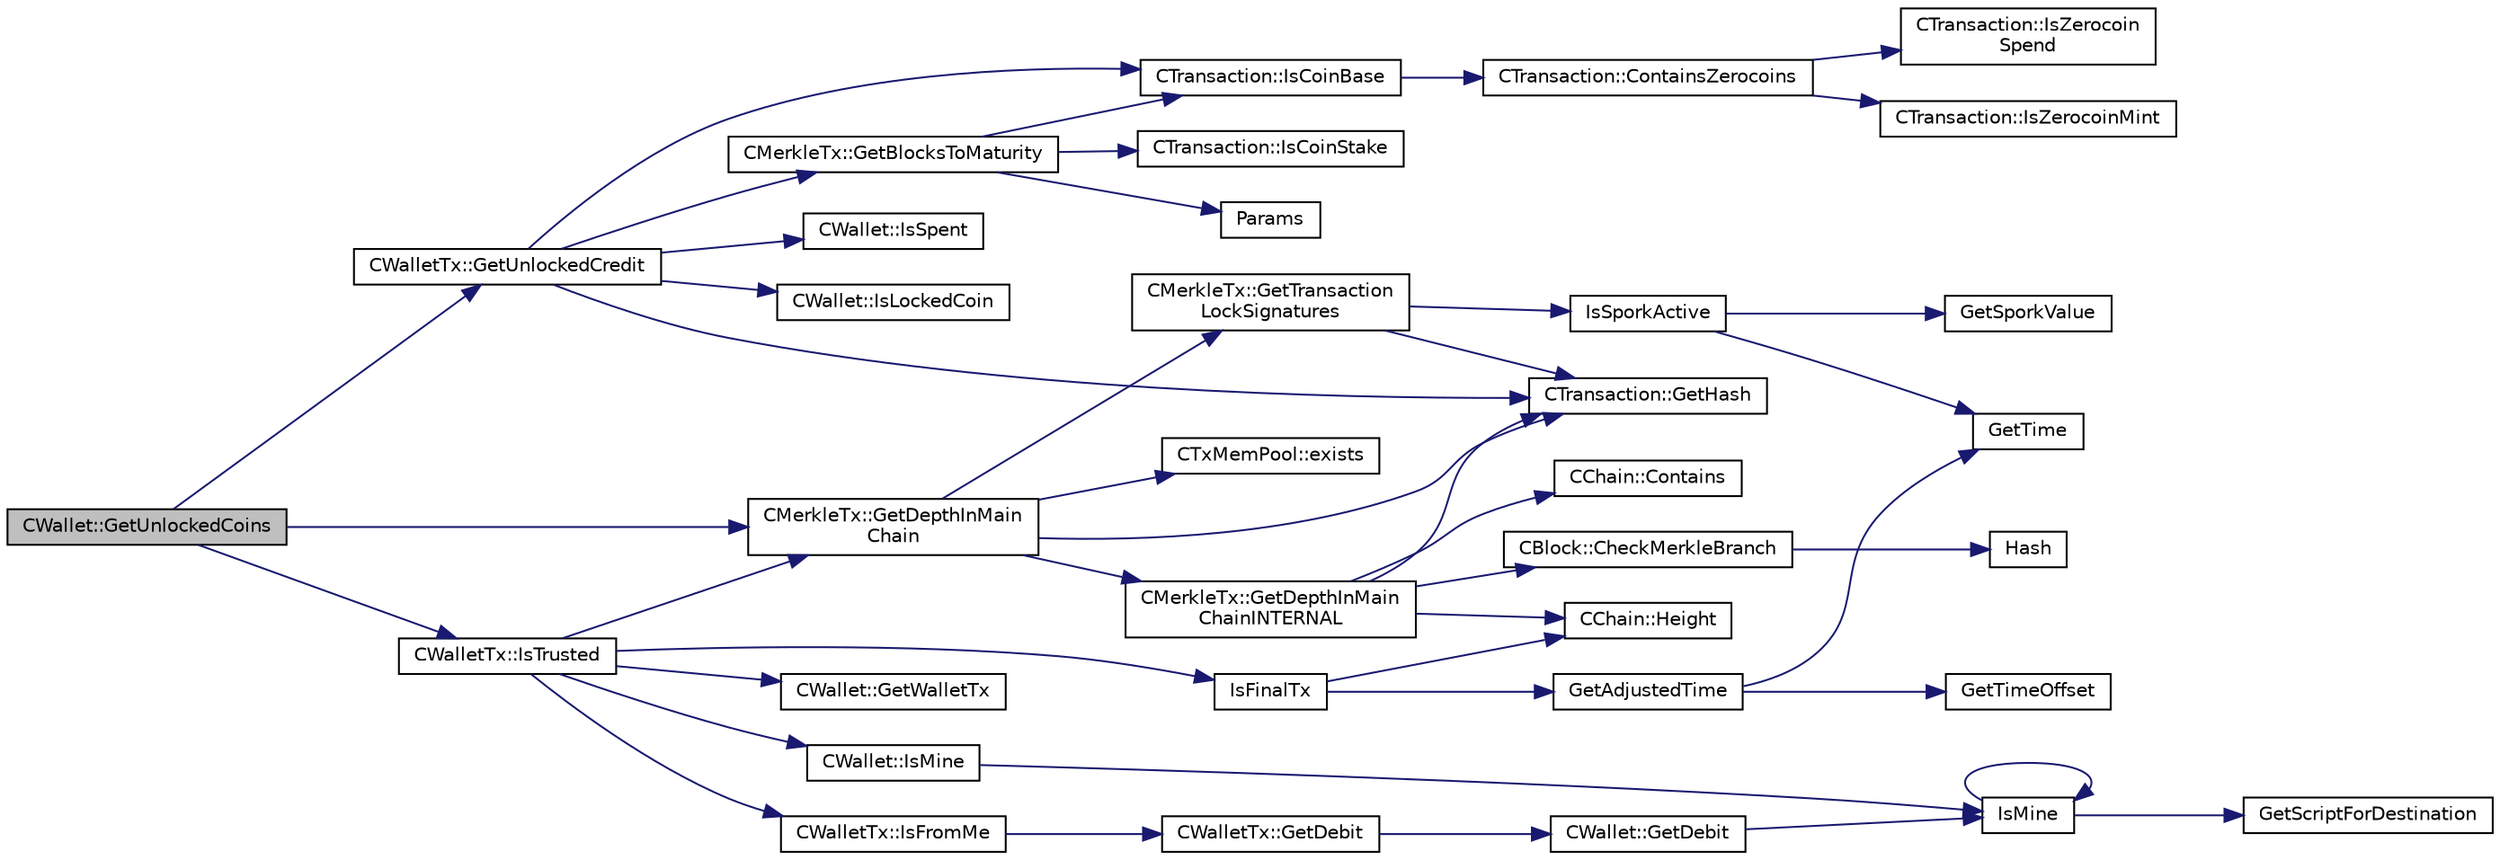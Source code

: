 digraph "CWallet::GetUnlockedCoins"
{
  edge [fontname="Helvetica",fontsize="10",labelfontname="Helvetica",labelfontsize="10"];
  node [fontname="Helvetica",fontsize="10",shape=record];
  rankdir="LR";
  Node922 [label="CWallet::GetUnlockedCoins",height=0.2,width=0.4,color="black", fillcolor="grey75", style="filled", fontcolor="black"];
  Node922 -> Node923 [color="midnightblue",fontsize="10",style="solid",fontname="Helvetica"];
  Node923 [label="CWalletTx::IsTrusted",height=0.2,width=0.4,color="black", fillcolor="white", style="filled",URL="$class_c_wallet_tx.html#a71efb0d5b5def8ae00a1d74b8741bfcb"];
  Node923 -> Node924 [color="midnightblue",fontsize="10",style="solid",fontname="Helvetica"];
  Node924 [label="IsFinalTx",height=0.2,width=0.4,color="black", fillcolor="white", style="filled",URL="$main_8cpp.html#adc332cd7ac94e639bb4239618341be19"];
  Node924 -> Node925 [color="midnightblue",fontsize="10",style="solid",fontname="Helvetica"];
  Node925 [label="CChain::Height",height=0.2,width=0.4,color="black", fillcolor="white", style="filled",URL="$class_c_chain.html#ad4758bc8872ce065a9579f77c3171d40",tooltip="Return the maximal height in the chain. "];
  Node924 -> Node926 [color="midnightblue",fontsize="10",style="solid",fontname="Helvetica"];
  Node926 [label="GetAdjustedTime",height=0.2,width=0.4,color="black", fillcolor="white", style="filled",URL="$timedata_8cpp.html#a09f81b9c7650f898cf3cf305b87547e6"];
  Node926 -> Node927 [color="midnightblue",fontsize="10",style="solid",fontname="Helvetica"];
  Node927 [label="GetTime",height=0.2,width=0.4,color="black", fillcolor="white", style="filled",URL="$utiltime_8cpp.html#a46fac5fba8ba905b5f9acb364f5d8c6f",tooltip="For unit testing. "];
  Node926 -> Node928 [color="midnightblue",fontsize="10",style="solid",fontname="Helvetica"];
  Node928 [label="GetTimeOffset",height=0.2,width=0.4,color="black", fillcolor="white", style="filled",URL="$timedata_8cpp.html#a50ca5344c75631267633f15cfe5e983e",tooltip="\"Never go to sea with two chronometers; take one or three.\" Our three time sources are: ..."];
  Node923 -> Node929 [color="midnightblue",fontsize="10",style="solid",fontname="Helvetica"];
  Node929 [label="CMerkleTx::GetDepthInMain\lChain",height=0.2,width=0.4,color="black", fillcolor="white", style="filled",URL="$class_c_merkle_tx.html#a5bf3a355593ecce5799de92d013149b1",tooltip="Return depth of transaction in blockchain: -1 : not in blockchain, and not in memory pool (conflicted..."];
  Node929 -> Node930 [color="midnightblue",fontsize="10",style="solid",fontname="Helvetica"];
  Node930 [label="CMerkleTx::GetDepthInMain\lChainINTERNAL",height=0.2,width=0.4,color="black", fillcolor="white", style="filled",URL="$class_c_merkle_tx.html#ada4285bcdc83c90dc5829d9902b1271c"];
  Node930 -> Node931 [color="midnightblue",fontsize="10",style="solid",fontname="Helvetica"];
  Node931 [label="CChain::Contains",height=0.2,width=0.4,color="black", fillcolor="white", style="filled",URL="$class_c_chain.html#af1786dc229c215dea7f727c11df2c8dc",tooltip="Efficiently check whether a block is present in this chain. "];
  Node930 -> Node932 [color="midnightblue",fontsize="10",style="solid",fontname="Helvetica"];
  Node932 [label="CBlock::CheckMerkleBranch",height=0.2,width=0.4,color="black", fillcolor="white", style="filled",URL="$class_c_block.html#a81684cf96f6fb6731c869865b80d1ccd"];
  Node932 -> Node933 [color="midnightblue",fontsize="10",style="solid",fontname="Helvetica"];
  Node933 [label="Hash",height=0.2,width=0.4,color="black", fillcolor="white", style="filled",URL="$hash_8h.html#a12c5e981d7f5f2850027fd5e932eff61",tooltip="Compute the 256-bit hash of a std::string. "];
  Node930 -> Node934 [color="midnightblue",fontsize="10",style="solid",fontname="Helvetica"];
  Node934 [label="CTransaction::GetHash",height=0.2,width=0.4,color="black", fillcolor="white", style="filled",URL="$class_c_transaction.html#a7efd1379de830341417c0bfa23a149aa"];
  Node930 -> Node925 [color="midnightblue",fontsize="10",style="solid",fontname="Helvetica"];
  Node929 -> Node935 [color="midnightblue",fontsize="10",style="solid",fontname="Helvetica"];
  Node935 [label="CTxMemPool::exists",height=0.2,width=0.4,color="black", fillcolor="white", style="filled",URL="$class_c_tx_mem_pool.html#adba06e79be4a1a092dd2db8290733be7"];
  Node929 -> Node934 [color="midnightblue",fontsize="10",style="solid",fontname="Helvetica"];
  Node929 -> Node936 [color="midnightblue",fontsize="10",style="solid",fontname="Helvetica"];
  Node936 [label="CMerkleTx::GetTransaction\lLockSignatures",height=0.2,width=0.4,color="black", fillcolor="white", style="filled",URL="$class_c_merkle_tx.html#a29ab20d0785095dba254ca1050ba6989"];
  Node936 -> Node937 [color="midnightblue",fontsize="10",style="solid",fontname="Helvetica"];
  Node937 [label="IsSporkActive",height=0.2,width=0.4,color="black", fillcolor="white", style="filled",URL="$spork_8cpp.html#a3305663176e21e81c80dc951a7f8ea5e"];
  Node937 -> Node938 [color="midnightblue",fontsize="10",style="solid",fontname="Helvetica"];
  Node938 [label="GetSporkValue",height=0.2,width=0.4,color="black", fillcolor="white", style="filled",URL="$spork_8cpp.html#a7125c44e1c9a54dc7c28556b3fb24a8f"];
  Node937 -> Node927 [color="midnightblue",fontsize="10",style="solid",fontname="Helvetica"];
  Node936 -> Node934 [color="midnightblue",fontsize="10",style="solid",fontname="Helvetica"];
  Node923 -> Node939 [color="midnightblue",fontsize="10",style="solid",fontname="Helvetica"];
  Node939 [label="CWalletTx::IsFromMe",height=0.2,width=0.4,color="black", fillcolor="white", style="filled",URL="$class_c_wallet_tx.html#a4b4fdec025af8171852c3eece1c2508f"];
  Node939 -> Node940 [color="midnightblue",fontsize="10",style="solid",fontname="Helvetica"];
  Node940 [label="CWalletTx::GetDebit",height=0.2,width=0.4,color="black", fillcolor="white", style="filled",URL="$class_c_wallet_tx.html#a7757c17a323e5f6f75c92acb398d3568",tooltip="filter decides which addresses will count towards the debit "];
  Node940 -> Node941 [color="midnightblue",fontsize="10",style="solid",fontname="Helvetica"];
  Node941 [label="CWallet::GetDebit",height=0.2,width=0.4,color="black", fillcolor="white", style="filled",URL="$group__map_wallet.html#ga5ab4855aac6f4b335421944403e44d6d"];
  Node941 -> Node942 [color="midnightblue",fontsize="10",style="solid",fontname="Helvetica"];
  Node942 [label="IsMine",height=0.2,width=0.4,color="black", fillcolor="white", style="filled",URL="$wallet__ismine_8cpp.html#adc59cf67d903c1ba1ef225561b85bfce"];
  Node942 -> Node943 [color="midnightblue",fontsize="10",style="solid",fontname="Helvetica"];
  Node943 [label="GetScriptForDestination",height=0.2,width=0.4,color="black", fillcolor="white", style="filled",URL="$standard_8cpp.html#ae40f28d3b46c21033f6ee1f1200d0321"];
  Node942 -> Node942 [color="midnightblue",fontsize="10",style="solid",fontname="Helvetica"];
  Node923 -> Node944 [color="midnightblue",fontsize="10",style="solid",fontname="Helvetica"];
  Node944 [label="CWallet::GetWalletTx",height=0.2,width=0.4,color="black", fillcolor="white", style="filled",URL="$group__map_wallet.html#gac496716bb889a5934fa27398aeb2330a"];
  Node923 -> Node945 [color="midnightblue",fontsize="10",style="solid",fontname="Helvetica"];
  Node945 [label="CWallet::IsMine",height=0.2,width=0.4,color="black", fillcolor="white", style="filled",URL="$group__map_wallet.html#ga4eada57edc1c443564b8cc9b853d955c"];
  Node945 -> Node942 [color="midnightblue",fontsize="10",style="solid",fontname="Helvetica"];
  Node922 -> Node929 [color="midnightblue",fontsize="10",style="solid",fontname="Helvetica"];
  Node922 -> Node946 [color="midnightblue",fontsize="10",style="solid",fontname="Helvetica"];
  Node946 [label="CWalletTx::GetUnlockedCredit",height=0.2,width=0.4,color="black", fillcolor="white", style="filled",URL="$class_c_wallet_tx.html#aaf06deb84a9ed045f0ac40e13685f4f0"];
  Node946 -> Node947 [color="midnightblue",fontsize="10",style="solid",fontname="Helvetica"];
  Node947 [label="CTransaction::IsCoinBase",height=0.2,width=0.4,color="black", fillcolor="white", style="filled",URL="$class_c_transaction.html#a96256e8ac1bf79ad9c057e48c41132dd"];
  Node947 -> Node948 [color="midnightblue",fontsize="10",style="solid",fontname="Helvetica"];
  Node948 [label="CTransaction::ContainsZerocoins",height=0.2,width=0.4,color="black", fillcolor="white", style="filled",URL="$class_c_transaction.html#a613051e8e5651a7500cb455f37dd1116"];
  Node948 -> Node949 [color="midnightblue",fontsize="10",style="solid",fontname="Helvetica"];
  Node949 [label="CTransaction::IsZerocoin\lSpend",height=0.2,width=0.4,color="black", fillcolor="white", style="filled",URL="$class_c_transaction.html#a4cda5603795c5f9179d4c8bd43f809cd"];
  Node948 -> Node950 [color="midnightblue",fontsize="10",style="solid",fontname="Helvetica"];
  Node950 [label="CTransaction::IsZerocoinMint",height=0.2,width=0.4,color="black", fillcolor="white", style="filled",URL="$class_c_transaction.html#ab91efb1c2312e6feeecfbbfff11abbb1"];
  Node946 -> Node951 [color="midnightblue",fontsize="10",style="solid",fontname="Helvetica"];
  Node951 [label="CMerkleTx::GetBlocksToMaturity",height=0.2,width=0.4,color="black", fillcolor="white", style="filled",URL="$class_c_merkle_tx.html#a69ebd437f7b44169659c3527fe73b6ab"];
  Node951 -> Node947 [color="midnightblue",fontsize="10",style="solid",fontname="Helvetica"];
  Node951 -> Node952 [color="midnightblue",fontsize="10",style="solid",fontname="Helvetica"];
  Node952 [label="CTransaction::IsCoinStake",height=0.2,width=0.4,color="black", fillcolor="white", style="filled",URL="$class_c_transaction.html#ace4278a41a296d40dcf5fb2b9cf007ec"];
  Node951 -> Node953 [color="midnightblue",fontsize="10",style="solid",fontname="Helvetica"];
  Node953 [label="Params",height=0.2,width=0.4,color="black", fillcolor="white", style="filled",URL="$chainparams_8cpp.html#ace5c5b706d71a324a417dd2db394fd4a",tooltip="Return the currently selected parameters. "];
  Node946 -> Node934 [color="midnightblue",fontsize="10",style="solid",fontname="Helvetica"];
  Node946 -> Node954 [color="midnightblue",fontsize="10",style="solid",fontname="Helvetica"];
  Node954 [label="CWallet::IsSpent",height=0.2,width=0.4,color="black", fillcolor="white", style="filled",URL="$group__map_wallet.html#ga6adcf1c224ed3c3fe4b0b19f6fca75d8",tooltip="Outpoint is spent if any non-conflicted transaction spends it: "];
  Node946 -> Node955 [color="midnightblue",fontsize="10",style="solid",fontname="Helvetica"];
  Node955 [label="CWallet::IsLockedCoin",height=0.2,width=0.4,color="black", fillcolor="white", style="filled",URL="$group___actions.html#ga58abc6e61537f10bfb9429587ed29074"];
}
